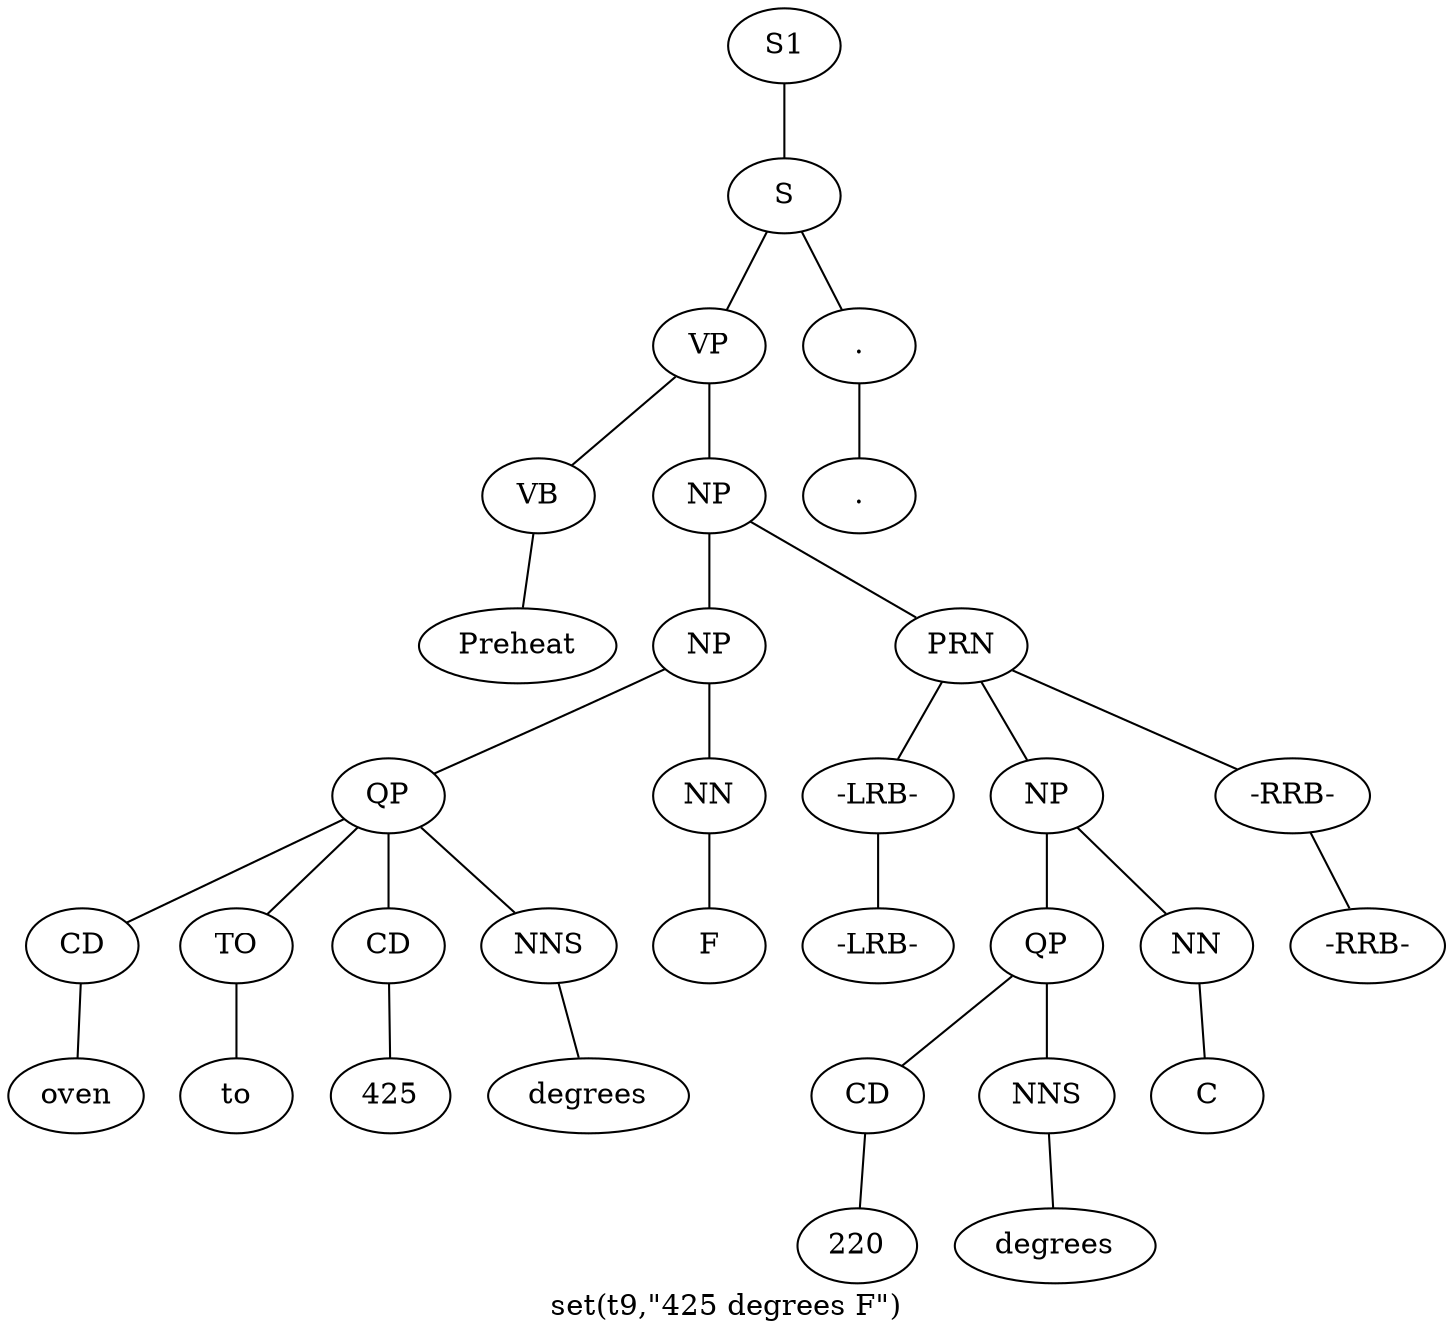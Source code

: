 graph SyntaxGraph {
	label = "set(t9,\"425 degrees F\")";
	Node0 [label="S1"];
	Node1 [label="S"];
	Node2 [label="VP"];
	Node3 [label="VB"];
	Node4 [label="Preheat"];
	Node5 [label="NP"];
	Node6 [label="NP"];
	Node7 [label="QP"];
	Node8 [label="CD"];
	Node9 [label="oven"];
	Node10 [label="TO"];
	Node11 [label="to"];
	Node12 [label="CD"];
	Node13 [label="425"];
	Node14 [label="NNS"];
	Node15 [label="degrees"];
	Node16 [label="NN"];
	Node17 [label="F"];
	Node18 [label="PRN"];
	Node19 [label="-LRB-"];
	Node20 [label="-LRB-"];
	Node21 [label="NP"];
	Node22 [label="QP"];
	Node23 [label="CD"];
	Node24 [label="220"];
	Node25 [label="NNS"];
	Node26 [label="degrees"];
	Node27 [label="NN"];
	Node28 [label="C"];
	Node29 [label="-RRB-"];
	Node30 [label="-RRB-"];
	Node31 [label="."];
	Node32 [label="."];

	Node0 -- Node1;
	Node1 -- Node2;
	Node1 -- Node31;
	Node2 -- Node3;
	Node2 -- Node5;
	Node3 -- Node4;
	Node5 -- Node6;
	Node5 -- Node18;
	Node6 -- Node7;
	Node6 -- Node16;
	Node7 -- Node8;
	Node7 -- Node10;
	Node7 -- Node12;
	Node7 -- Node14;
	Node8 -- Node9;
	Node10 -- Node11;
	Node12 -- Node13;
	Node14 -- Node15;
	Node16 -- Node17;
	Node18 -- Node19;
	Node18 -- Node21;
	Node18 -- Node29;
	Node19 -- Node20;
	Node21 -- Node22;
	Node21 -- Node27;
	Node22 -- Node23;
	Node22 -- Node25;
	Node23 -- Node24;
	Node25 -- Node26;
	Node27 -- Node28;
	Node29 -- Node30;
	Node31 -- Node32;
}